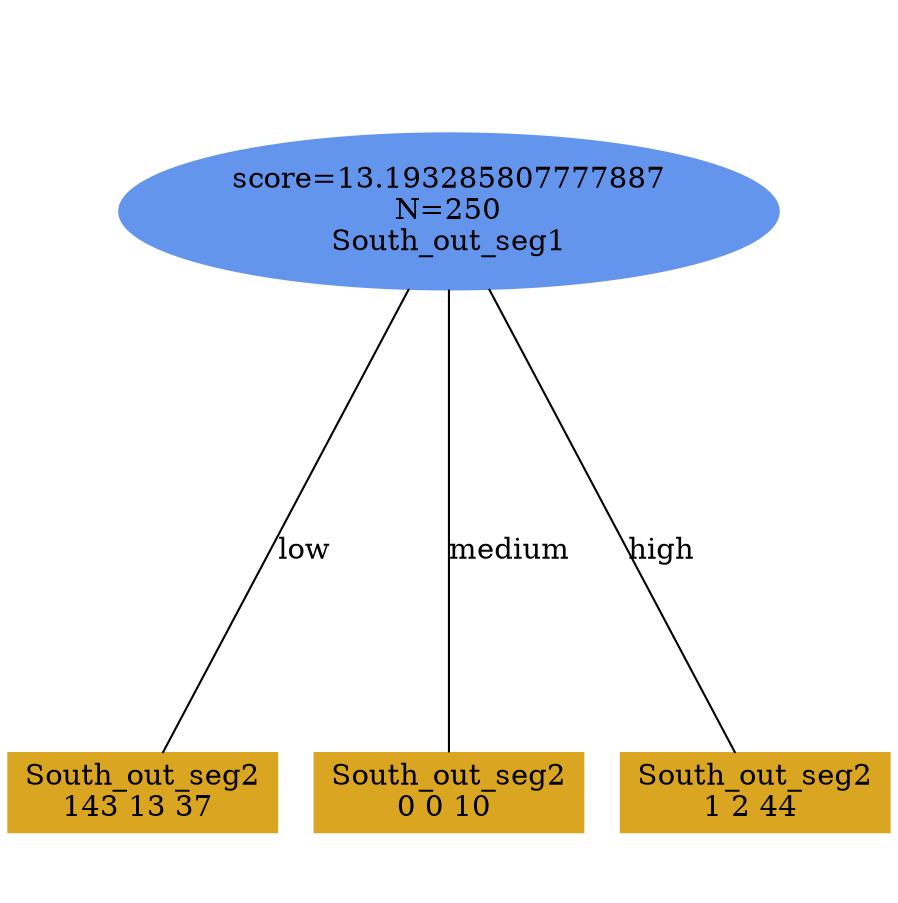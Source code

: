 digraph "DD" {
size = "7.5,10"
ratio=1.0;
center = true;
edge [dir = none];
{ rank = same; node [shape=ellipse, style=filled, color=cornflowerblue];"1407" [label="score=13.193285807777887\nN=250\nSouth_out_seg1"];}
{ rank = same; node [shape=box, style=filled, color=goldenrod];"1408" [label="South_out_seg2\n143 13 37 "];}
{ rank = same; node [shape=box, style=filled, color=goldenrod];"1409" [label="South_out_seg2\n0 0 10 "];}
{ rank = same; node [shape=box, style=filled, color=goldenrod];"1410" [label="South_out_seg2\n1 2 44 "];}
"1407" -> "1408" [label = "low"];
"1407" -> "1409" [label = "medium"];
"1407" -> "1410" [label = "high"];

}
